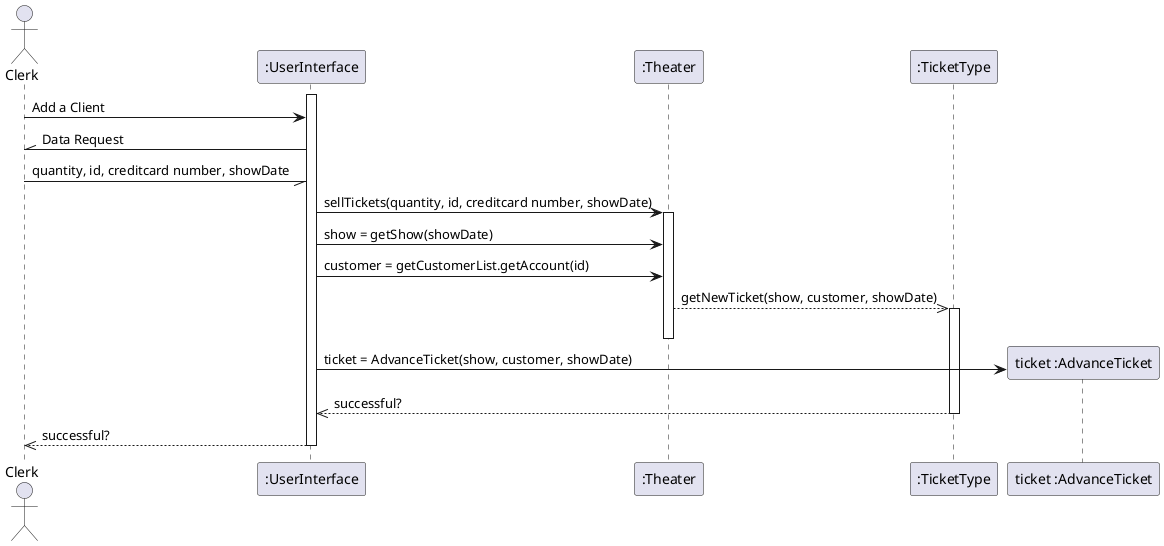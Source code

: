 @startuml

actor Clerk

activate ":UserInterface"
Clerk -> ":UserInterface" : Add a Client
Clerk //- ":UserInterface": Data Request
Clerk -// ":UserInterface": quantity, id, creditcard number, showDate
":UserInterface" -> ":Theater" : sellTickets(quantity, id, creditcard number, showDate)
activate ":Theater"
":UserInterface" -> ":Theater": show = getShow(showDate)
":UserInterface" -> ":Theater": customer = getCustomerList.getAccount(id)
":Theater" -->> ":TicketType": getNewTicket(show, customer, showDate)
activate ":TicketType"
deactivate ":Theater"
create "ticket :AdvanceTicket"
":UserInterface" -> "ticket :AdvanceTicket": ticket = AdvanceTicket(show, customer, showDate)
":TicketType" -->> ":UserInterface" : successful?
deactivate ":TicketType"
":UserInterface" -->> Clerk : successful?
deactivate ":UserInterface"
@enduml